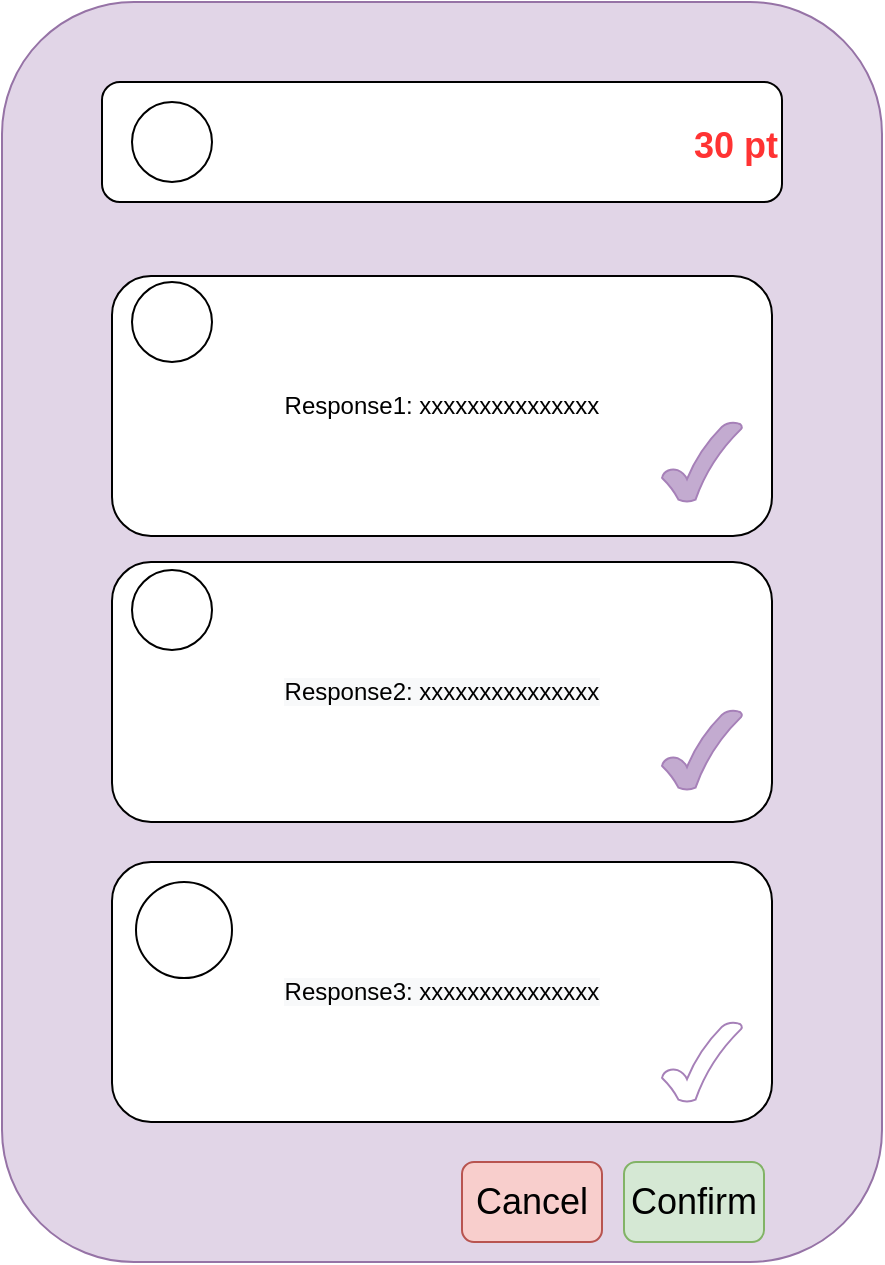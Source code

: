 <mxfile version="20.0.4" type="github">
  <diagram id="xfr4W78rHJ88hLqdY7Cq" name="Page-1">
    <mxGraphModel dx="1158" dy="680" grid="1" gridSize="10" guides="1" tooltips="1" connect="1" arrows="1" fold="1" page="1" pageScale="1" pageWidth="1169" pageHeight="827" math="0" shadow="0">
      <root>
        <mxCell id="0" />
        <mxCell id="1" parent="0" />
        <mxCell id="pK2UYMzpgLaqKfbhCknA-1" value="" style="rounded=1;whiteSpace=wrap;html=1;fillColor=#e1d5e7;strokeColor=#9673a6;" parent="1" vertex="1">
          <mxGeometry x="300" y="20" width="440" height="630" as="geometry" />
        </mxCell>
        <mxCell id="pK2UYMzpgLaqKfbhCknA-2" value="&lt;h1&gt;&lt;font color=&quot;#ff3333&quot; style=&quot;font-size: 18px;&quot;&gt;30 pt&lt;/font&gt;&lt;/h1&gt;" style="rounded=1;whiteSpace=wrap;html=1;align=right;" parent="1" vertex="1">
          <mxGeometry x="350" y="60" width="340" height="60" as="geometry" />
        </mxCell>
        <mxCell id="pK2UYMzpgLaqKfbhCknA-3" value="Response1: xxxxxxxxxxxxxxx" style="rounded=1;whiteSpace=wrap;html=1;" parent="1" vertex="1">
          <mxGeometry x="355" y="157" width="330" height="130" as="geometry" />
        </mxCell>
        <mxCell id="pK2UYMzpgLaqKfbhCknA-4" value="&lt;span style=&quot;color: rgb(0, 0, 0); font-family: Helvetica; font-size: 12px; font-style: normal; font-variant-ligatures: normal; font-variant-caps: normal; font-weight: 400; letter-spacing: normal; orphans: 2; text-align: center; text-indent: 0px; text-transform: none; widows: 2; word-spacing: 0px; -webkit-text-stroke-width: 0px; background-color: rgb(248, 249, 250); text-decoration-thickness: initial; text-decoration-style: initial; text-decoration-color: initial; float: none; display: inline !important;&quot;&gt;Response2: xxxxxxxxxxxxxxx&lt;/span&gt;" style="rounded=1;whiteSpace=wrap;html=1;" parent="1" vertex="1">
          <mxGeometry x="355" y="300" width="330" height="130" as="geometry" />
        </mxCell>
        <mxCell id="pK2UYMzpgLaqKfbhCknA-5" value="&lt;span style=&quot;color: rgb(0, 0, 0); font-family: Helvetica; font-size: 12px; font-style: normal; font-variant-ligatures: normal; font-variant-caps: normal; font-weight: 400; letter-spacing: normal; orphans: 2; text-align: center; text-indent: 0px; text-transform: none; widows: 2; word-spacing: 0px; -webkit-text-stroke-width: 0px; background-color: rgb(248, 249, 250); text-decoration-thickness: initial; text-decoration-style: initial; text-decoration-color: initial; float: none; display: inline !important;&quot;&gt;Response3: xxxxxxxxxxxxxxx&lt;/span&gt;" style="rounded=1;whiteSpace=wrap;html=1;" parent="1" vertex="1">
          <mxGeometry x="355" y="450" width="330" height="130" as="geometry" />
        </mxCell>
        <mxCell id="pK2UYMzpgLaqKfbhCknA-6" value="" style="ellipse;whiteSpace=wrap;html=1;aspect=fixed;" parent="1" vertex="1">
          <mxGeometry x="365" y="70" width="40" height="40" as="geometry" />
        </mxCell>
        <mxCell id="pK2UYMzpgLaqKfbhCknA-7" value="" style="ellipse;whiteSpace=wrap;html=1;aspect=fixed;" parent="1" vertex="1">
          <mxGeometry x="365" y="160" width="40" height="40" as="geometry" />
        </mxCell>
        <mxCell id="pK2UYMzpgLaqKfbhCknA-8" value="" style="ellipse;whiteSpace=wrap;html=1;aspect=fixed;" parent="1" vertex="1">
          <mxGeometry x="365" y="304" width="40" height="40" as="geometry" />
        </mxCell>
        <mxCell id="pK2UYMzpgLaqKfbhCknA-9" value="" style="ellipse;whiteSpace=wrap;html=1;aspect=fixed;" parent="1" vertex="1">
          <mxGeometry x="367" y="460" width="48" height="48" as="geometry" />
        </mxCell>
        <mxCell id="pK2UYMzpgLaqKfbhCknA-10" value="" style="verticalLabelPosition=bottom;verticalAlign=top;html=1;shape=mxgraph.basic.tick;fontSize=18;fontColor=#FF3333;strokeColor=#A680B8;fillColor=#C3ABD0;" parent="1" vertex="1">
          <mxGeometry x="630" y="230" width="40" height="40" as="geometry" />
        </mxCell>
        <mxCell id="pK2UYMzpgLaqKfbhCknA-11" value="" style="verticalLabelPosition=bottom;verticalAlign=top;html=1;shape=mxgraph.basic.tick;fontSize=18;fontColor=#FF3333;strokeColor=#A680B8;fillColor=#C3ABD0;" parent="1" vertex="1">
          <mxGeometry x="630" y="374" width="40" height="40" as="geometry" />
        </mxCell>
        <mxCell id="pK2UYMzpgLaqKfbhCknA-12" value="" style="verticalLabelPosition=bottom;verticalAlign=top;html=1;shape=mxgraph.basic.tick;fontSize=18;fontColor=#FF3333;strokeColor=#A680B8;" parent="1" vertex="1">
          <mxGeometry x="630" y="530" width="40" height="40" as="geometry" />
        </mxCell>
        <mxCell id="pK2UYMzpgLaqKfbhCknA-13" value="Cancel" style="rounded=1;whiteSpace=wrap;html=1;fontSize=18;strokeColor=#b85450;fillColor=#f8cecc;" parent="1" vertex="1">
          <mxGeometry x="530" y="600" width="70" height="40" as="geometry" />
        </mxCell>
        <mxCell id="pK2UYMzpgLaqKfbhCknA-14" value="Confirm" style="rounded=1;whiteSpace=wrap;html=1;fontSize=18;strokeColor=#82b366;fillColor=#d5e8d4;" parent="1" vertex="1">
          <mxGeometry x="611" y="600" width="70" height="40" as="geometry" />
        </mxCell>
      </root>
    </mxGraphModel>
  </diagram>
</mxfile>

